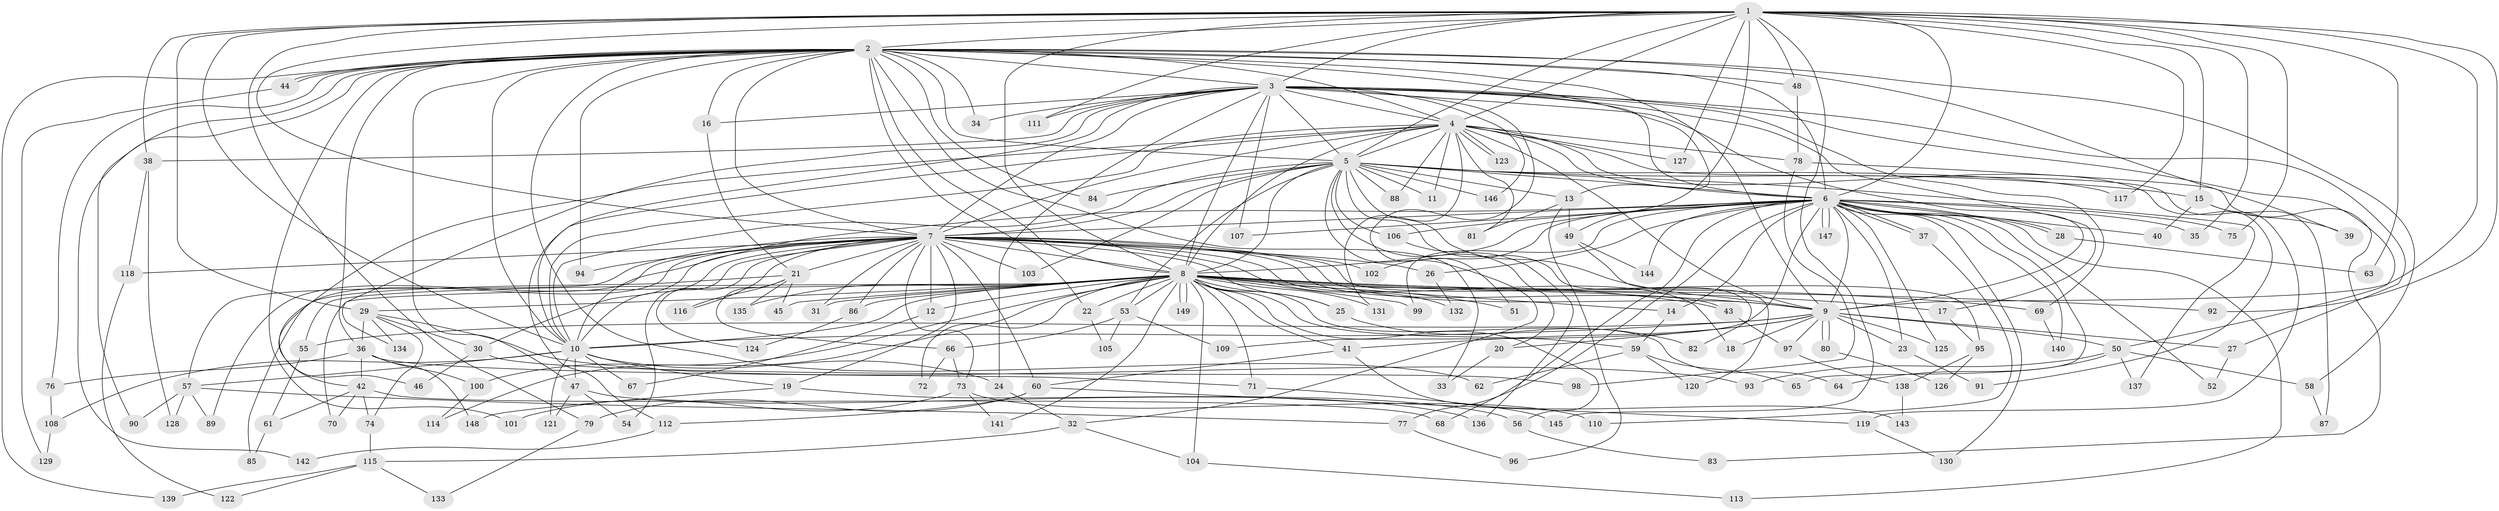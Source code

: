 // coarse degree distribution, {24: 0.008403361344537815, 32: 0.008403361344537815, 20: 0.008403361344537815, 21: 0.008403361344537815, 22: 0.008403361344537815, 33: 0.008403361344537815, 30: 0.008403361344537815, 37: 0.008403361344537815, 19: 0.008403361344537815, 16: 0.008403361344537815, 2: 0.5294117647058824, 3: 0.20168067226890757, 5: 0.09243697478991597, 8: 0.01680672268907563, 4: 0.04201680672268908, 6: 0.025210084033613446, 7: 0.008403361344537815}
// Generated by graph-tools (version 1.1) at 2025/41/03/06/25 10:41:44]
// undirected, 149 vertices, 323 edges
graph export_dot {
graph [start="1"]
  node [color=gray90,style=filled];
  1;
  2;
  3;
  4;
  5;
  6;
  7;
  8;
  9;
  10;
  11;
  12;
  13;
  14;
  15;
  16;
  17;
  18;
  19;
  20;
  21;
  22;
  23;
  24;
  25;
  26;
  27;
  28;
  29;
  30;
  31;
  32;
  33;
  34;
  35;
  36;
  37;
  38;
  39;
  40;
  41;
  42;
  43;
  44;
  45;
  46;
  47;
  48;
  49;
  50;
  51;
  52;
  53;
  54;
  55;
  56;
  57;
  58;
  59;
  60;
  61;
  62;
  63;
  64;
  65;
  66;
  67;
  68;
  69;
  70;
  71;
  72;
  73;
  74;
  75;
  76;
  77;
  78;
  79;
  80;
  81;
  82;
  83;
  84;
  85;
  86;
  87;
  88;
  89;
  90;
  91;
  92;
  93;
  94;
  95;
  96;
  97;
  98;
  99;
  100;
  101;
  102;
  103;
  104;
  105;
  106;
  107;
  108;
  109;
  110;
  111;
  112;
  113;
  114;
  115;
  116;
  117;
  118;
  119;
  120;
  121;
  122;
  123;
  124;
  125;
  126;
  127;
  128;
  129;
  130;
  131;
  132;
  133;
  134;
  135;
  136;
  137;
  138;
  139;
  140;
  141;
  142;
  143;
  144;
  145;
  146;
  147;
  148;
  149;
  1 -- 2;
  1 -- 3;
  1 -- 4;
  1 -- 5;
  1 -- 6;
  1 -- 7;
  1 -- 8;
  1 -- 9;
  1 -- 10;
  1 -- 15;
  1 -- 29;
  1 -- 35;
  1 -- 38;
  1 -- 48;
  1 -- 49;
  1 -- 63;
  1 -- 75;
  1 -- 79;
  1 -- 92;
  1 -- 111;
  1 -- 117;
  1 -- 127;
  1 -- 145;
  2 -- 3;
  2 -- 4;
  2 -- 5;
  2 -- 6;
  2 -- 7;
  2 -- 8;
  2 -- 9;
  2 -- 10;
  2 -- 13;
  2 -- 16;
  2 -- 22;
  2 -- 33;
  2 -- 34;
  2 -- 36;
  2 -- 39;
  2 -- 44;
  2 -- 44;
  2 -- 47;
  2 -- 48;
  2 -- 58;
  2 -- 62;
  2 -- 76;
  2 -- 84;
  2 -- 90;
  2 -- 94;
  2 -- 101;
  2 -- 139;
  2 -- 142;
  3 -- 4;
  3 -- 5;
  3 -- 6;
  3 -- 7;
  3 -- 8;
  3 -- 9;
  3 -- 10;
  3 -- 16;
  3 -- 17;
  3 -- 24;
  3 -- 27;
  3 -- 34;
  3 -- 38;
  3 -- 50;
  3 -- 51;
  3 -- 69;
  3 -- 107;
  3 -- 111;
  3 -- 134;
  3 -- 146;
  4 -- 5;
  4 -- 6;
  4 -- 7;
  4 -- 8;
  4 -- 9;
  4 -- 10;
  4 -- 11;
  4 -- 46;
  4 -- 78;
  4 -- 81;
  4 -- 88;
  4 -- 91;
  4 -- 112;
  4 -- 119;
  4 -- 123;
  4 -- 123;
  4 -- 127;
  4 -- 131;
  5 -- 6;
  5 -- 7;
  5 -- 8;
  5 -- 9;
  5 -- 10;
  5 -- 11;
  5 -- 13;
  5 -- 15;
  5 -- 20;
  5 -- 32;
  5 -- 53;
  5 -- 82;
  5 -- 84;
  5 -- 88;
  5 -- 103;
  5 -- 106;
  5 -- 117;
  5 -- 137;
  5 -- 146;
  6 -- 7;
  6 -- 8;
  6 -- 9;
  6 -- 10;
  6 -- 14;
  6 -- 23;
  6 -- 26;
  6 -- 28;
  6 -- 28;
  6 -- 35;
  6 -- 37;
  6 -- 37;
  6 -- 40;
  6 -- 52;
  6 -- 65;
  6 -- 68;
  6 -- 75;
  6 -- 77;
  6 -- 99;
  6 -- 102;
  6 -- 106;
  6 -- 107;
  6 -- 109;
  6 -- 113;
  6 -- 125;
  6 -- 130;
  6 -- 140;
  6 -- 144;
  6 -- 147;
  6 -- 147;
  7 -- 8;
  7 -- 9;
  7 -- 10;
  7 -- 12;
  7 -- 18;
  7 -- 19;
  7 -- 21;
  7 -- 25;
  7 -- 26;
  7 -- 30;
  7 -- 31;
  7 -- 42;
  7 -- 43;
  7 -- 54;
  7 -- 57;
  7 -- 60;
  7 -- 73;
  7 -- 86;
  7 -- 89;
  7 -- 94;
  7 -- 95;
  7 -- 102;
  7 -- 103;
  7 -- 116;
  7 -- 118;
  7 -- 124;
  7 -- 132;
  8 -- 9;
  8 -- 10;
  8 -- 12;
  8 -- 14;
  8 -- 17;
  8 -- 22;
  8 -- 25;
  8 -- 29;
  8 -- 31;
  8 -- 41;
  8 -- 43;
  8 -- 45;
  8 -- 51;
  8 -- 53;
  8 -- 55;
  8 -- 56;
  8 -- 59;
  8 -- 64;
  8 -- 69;
  8 -- 70;
  8 -- 71;
  8 -- 72;
  8 -- 86;
  8 -- 92;
  8 -- 99;
  8 -- 100;
  8 -- 104;
  8 -- 114;
  8 -- 131;
  8 -- 135;
  8 -- 141;
  8 -- 149;
  8 -- 149;
  9 -- 10;
  9 -- 18;
  9 -- 20;
  9 -- 23;
  9 -- 27;
  9 -- 41;
  9 -- 50;
  9 -- 55;
  9 -- 80;
  9 -- 80;
  9 -- 97;
  9 -- 125;
  10 -- 19;
  10 -- 24;
  10 -- 47;
  10 -- 57;
  10 -- 67;
  10 -- 108;
  10 -- 121;
  12 -- 67;
  13 -- 49;
  13 -- 81;
  13 -- 96;
  14 -- 59;
  15 -- 39;
  15 -- 40;
  15 -- 87;
  16 -- 21;
  17 -- 95;
  19 -- 56;
  19 -- 148;
  20 -- 33;
  21 -- 45;
  21 -- 66;
  21 -- 85;
  21 -- 116;
  21 -- 135;
  22 -- 105;
  23 -- 91;
  24 -- 32;
  25 -- 82;
  26 -- 132;
  27 -- 52;
  28 -- 63;
  29 -- 30;
  29 -- 36;
  29 -- 74;
  29 -- 93;
  29 -- 134;
  30 -- 46;
  30 -- 98;
  32 -- 104;
  32 -- 115;
  36 -- 42;
  36 -- 71;
  36 -- 76;
  36 -- 100;
  36 -- 148;
  37 -- 110;
  38 -- 118;
  38 -- 128;
  41 -- 60;
  41 -- 143;
  42 -- 61;
  42 -- 68;
  42 -- 70;
  42 -- 74;
  43 -- 97;
  44 -- 129;
  47 -- 54;
  47 -- 121;
  47 -- 136;
  48 -- 78;
  49 -- 120;
  49 -- 144;
  50 -- 58;
  50 -- 64;
  50 -- 93;
  50 -- 137;
  53 -- 66;
  53 -- 105;
  53 -- 109;
  55 -- 61;
  56 -- 83;
  57 -- 77;
  57 -- 89;
  57 -- 90;
  57 -- 128;
  58 -- 87;
  59 -- 62;
  59 -- 65;
  59 -- 120;
  60 -- 79;
  60 -- 112;
  60 -- 119;
  61 -- 85;
  66 -- 72;
  66 -- 73;
  69 -- 140;
  71 -- 145;
  73 -- 101;
  73 -- 110;
  73 -- 141;
  74 -- 115;
  76 -- 108;
  77 -- 96;
  78 -- 83;
  78 -- 98;
  79 -- 133;
  80 -- 126;
  86 -- 124;
  95 -- 126;
  95 -- 138;
  97 -- 138;
  100 -- 114;
  104 -- 113;
  106 -- 136;
  108 -- 129;
  112 -- 142;
  115 -- 122;
  115 -- 133;
  115 -- 139;
  118 -- 122;
  119 -- 130;
  138 -- 143;
}
